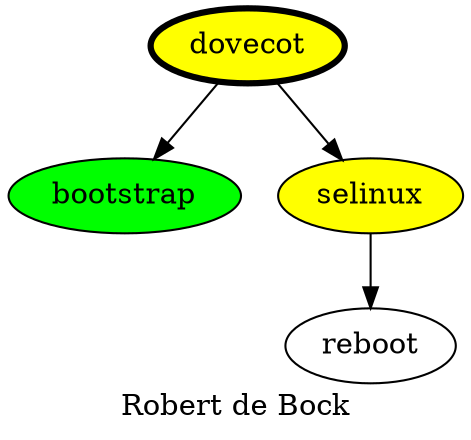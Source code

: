 
digraph PhiloDilemma {
  label = "Robert de Bock" ;
  overlap=false
  {
    bootstrap [fillcolor=green style=filled]
    selinux [fillcolor=yellow style=filled]
    dovecot [fillcolor=yellow style=filled penwidth=3]
  }
  dovecot -> bootstrap
  dovecot -> selinux
  selinux -> reboot
}
